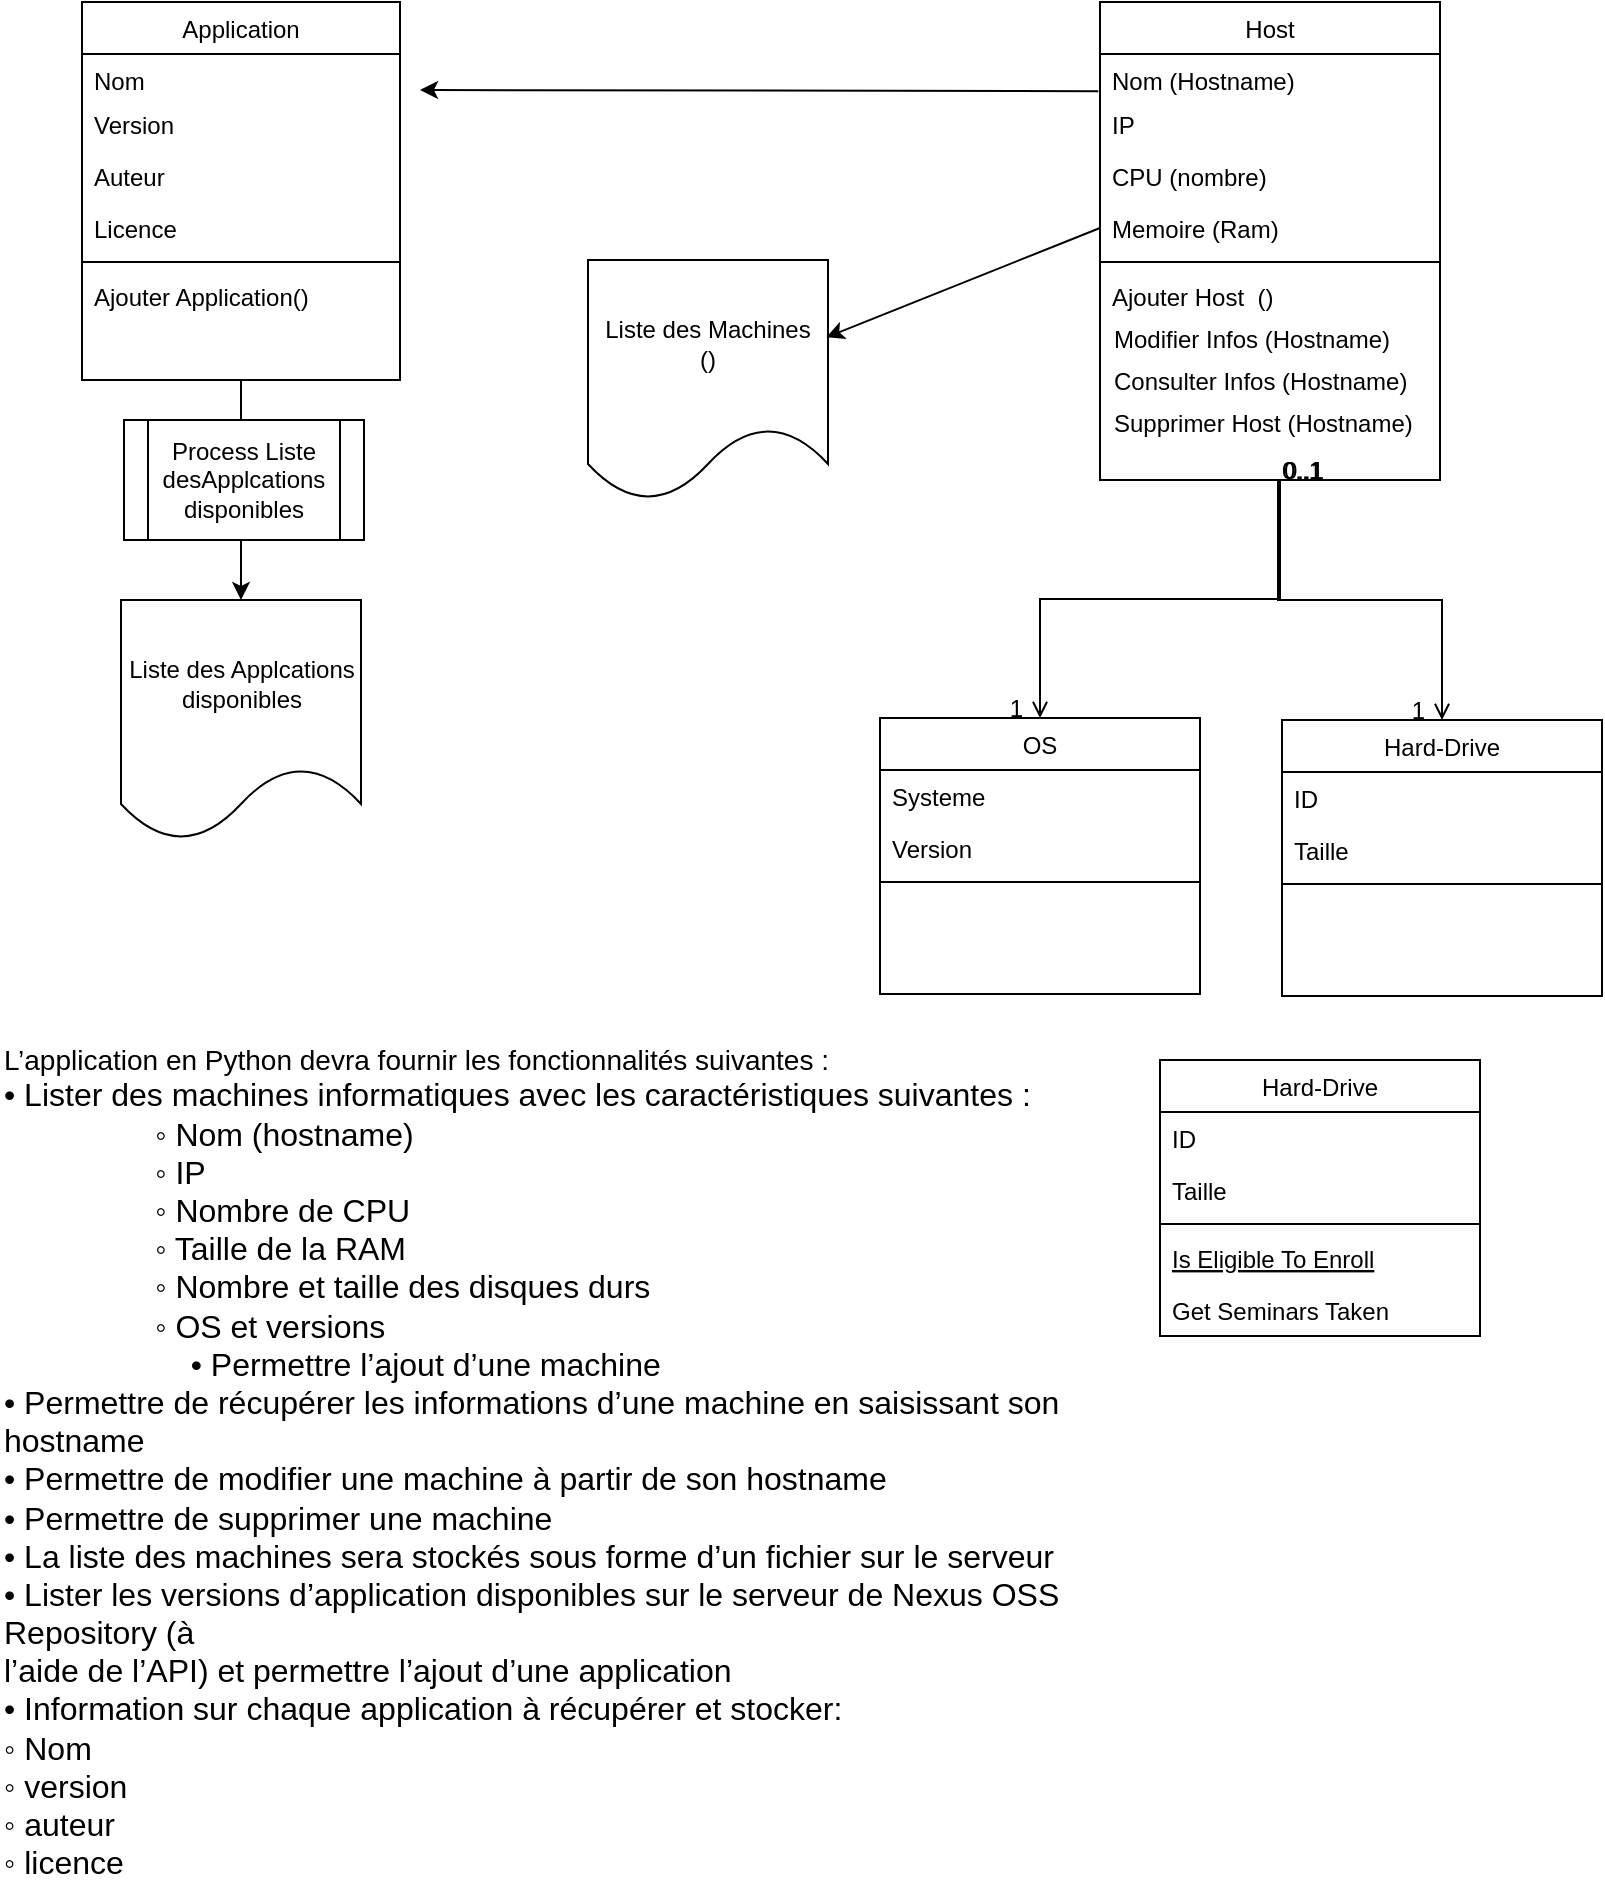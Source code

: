 <mxfile version="14.6.11" type="google"><diagram id="C5RBs43oDa-KdzZeNtuy" name="Page-1"><mxGraphModel dx="1038" dy="580" grid="1" gridSize="10" guides="1" tooltips="1" connect="1" arrows="1" fold="1" page="1" pageScale="1" pageWidth="827" pageHeight="1169" math="0" shadow="0"><root><mxCell id="WIyWlLk6GJQsqaUBKTNV-0"/><mxCell id="WIyWlLk6GJQsqaUBKTNV-1" parent="WIyWlLk6GJQsqaUBKTNV-0"/><mxCell id="zkfFHV4jXpPFQw0GAbJ--17" value="Host" style="swimlane;fontStyle=0;align=center;verticalAlign=top;childLayout=stackLayout;horizontal=1;startSize=26;horizontalStack=0;resizeParent=1;resizeLast=0;collapsible=1;marginBottom=0;rounded=0;shadow=0;strokeWidth=1;" parent="WIyWlLk6GJQsqaUBKTNV-1" vertex="1"><mxGeometry x="550" y="41" width="170" height="239" as="geometry"><mxRectangle x="550" y="140" width="160" height="26" as="alternateBounds"/></mxGeometry></mxCell><mxCell id="zkfFHV4jXpPFQw0GAbJ--18" value="Nom (Hostname)" style="text;align=left;verticalAlign=top;spacingLeft=4;spacingRight=4;overflow=hidden;rotatable=0;points=[[0,0.5],[1,0.5]];portConstraint=eastwest;" parent="zkfFHV4jXpPFQw0GAbJ--17" vertex="1"><mxGeometry y="26" width="170" height="22" as="geometry"/></mxCell><mxCell id="zkfFHV4jXpPFQw0GAbJ--19" value="IP&#10;" style="text;align=left;verticalAlign=top;spacingLeft=4;spacingRight=4;overflow=hidden;rotatable=0;points=[[0,0.5],[1,0.5]];portConstraint=eastwest;rounded=0;shadow=0;html=0;" parent="zkfFHV4jXpPFQw0GAbJ--17" vertex="1"><mxGeometry y="48" width="170" height="26" as="geometry"/></mxCell><mxCell id="zkfFHV4jXpPFQw0GAbJ--20" value="CPU (nombre)&#10;" style="text;align=left;verticalAlign=top;spacingLeft=4;spacingRight=4;overflow=hidden;rotatable=0;points=[[0,0.5],[1,0.5]];portConstraint=eastwest;rounded=0;shadow=0;html=0;" parent="zkfFHV4jXpPFQw0GAbJ--17" vertex="1"><mxGeometry y="74" width="170" height="26" as="geometry"/></mxCell><mxCell id="zkfFHV4jXpPFQw0GAbJ--21" value="Memoire (Ram)" style="text;align=left;verticalAlign=top;spacingLeft=4;spacingRight=4;overflow=hidden;rotatable=0;points=[[0,0.5],[1,0.5]];portConstraint=eastwest;rounded=0;shadow=0;html=0;" parent="zkfFHV4jXpPFQw0GAbJ--17" vertex="1"><mxGeometry y="100" width="170" height="26" as="geometry"/></mxCell><mxCell id="zkfFHV4jXpPFQw0GAbJ--23" value="" style="line;html=1;strokeWidth=1;align=left;verticalAlign=middle;spacingTop=-1;spacingLeft=3;spacingRight=3;rotatable=0;labelPosition=right;points=[];portConstraint=eastwest;" parent="zkfFHV4jXpPFQw0GAbJ--17" vertex="1"><mxGeometry y="126" width="170" height="8" as="geometry"/></mxCell><mxCell id="zkfFHV4jXpPFQw0GAbJ--24" value="Ajouter Host  () " style="text;align=left;verticalAlign=top;spacingLeft=4;spacingRight=4;overflow=hidden;rotatable=0;points=[[0,0.5],[1,0.5]];portConstraint=eastwest;" parent="zkfFHV4jXpPFQw0GAbJ--17" vertex="1"><mxGeometry y="134" width="170" height="26" as="geometry"/></mxCell><mxCell id="u40hxZ3jhCfwVKccXPqG-0" value="Hard-Drive" style="swimlane;fontStyle=0;align=center;verticalAlign=top;childLayout=stackLayout;horizontal=1;startSize=26;horizontalStack=0;resizeParent=1;resizeLast=0;collapsible=1;marginBottom=0;rounded=0;shadow=0;strokeWidth=1;" parent="WIyWlLk6GJQsqaUBKTNV-1" vertex="1"><mxGeometry x="641" y="400" width="160" height="138" as="geometry"><mxRectangle x="130" y="380" width="160" height="26" as="alternateBounds"/></mxGeometry></mxCell><mxCell id="u40hxZ3jhCfwVKccXPqG-1" value="ID" style="text;align=left;verticalAlign=top;spacingLeft=4;spacingRight=4;overflow=hidden;rotatable=0;points=[[0,0.5],[1,0.5]];portConstraint=eastwest;" parent="u40hxZ3jhCfwVKccXPqG-0" vertex="1"><mxGeometry y="26" width="160" height="26" as="geometry"/></mxCell><mxCell id="u40hxZ3jhCfwVKccXPqG-2" value="Taille" style="text;align=left;verticalAlign=top;spacingLeft=4;spacingRight=4;overflow=hidden;rotatable=0;points=[[0,0.5],[1,0.5]];portConstraint=eastwest;rounded=0;shadow=0;html=0;" parent="u40hxZ3jhCfwVKccXPqG-0" vertex="1"><mxGeometry y="52" width="160" height="26" as="geometry"/></mxCell><mxCell id="u40hxZ3jhCfwVKccXPqG-3" value="" style="line;html=1;strokeWidth=1;align=left;verticalAlign=middle;spacingTop=-1;spacingLeft=3;spacingRight=3;rotatable=0;labelPosition=right;points=[];portConstraint=eastwest;" parent="u40hxZ3jhCfwVKccXPqG-0" vertex="1"><mxGeometry y="78" width="160" height="8" as="geometry"/></mxCell><mxCell id="u40hxZ3jhCfwVKccXPqG-6" value="OS" style="swimlane;fontStyle=0;align=center;verticalAlign=top;childLayout=stackLayout;horizontal=1;startSize=26;horizontalStack=0;resizeParent=1;resizeLast=0;collapsible=1;marginBottom=0;rounded=0;shadow=0;strokeWidth=1;" parent="WIyWlLk6GJQsqaUBKTNV-1" vertex="1"><mxGeometry x="440" y="399" width="160" height="138" as="geometry"><mxRectangle x="130" y="380" width="160" height="26" as="alternateBounds"/></mxGeometry></mxCell><mxCell id="u40hxZ3jhCfwVKccXPqG-7" value="Systeme" style="text;align=left;verticalAlign=top;spacingLeft=4;spacingRight=4;overflow=hidden;rotatable=0;points=[[0,0.5],[1,0.5]];portConstraint=eastwest;" parent="u40hxZ3jhCfwVKccXPqG-6" vertex="1"><mxGeometry y="26" width="160" height="26" as="geometry"/></mxCell><mxCell id="u40hxZ3jhCfwVKccXPqG-8" value="Version" style="text;align=left;verticalAlign=top;spacingLeft=4;spacingRight=4;overflow=hidden;rotatable=0;points=[[0,0.5],[1,0.5]];portConstraint=eastwest;rounded=0;shadow=0;html=0;" parent="u40hxZ3jhCfwVKccXPqG-6" vertex="1"><mxGeometry y="52" width="160" height="26" as="geometry"/></mxCell><mxCell id="u40hxZ3jhCfwVKccXPqG-9" value="" style="line;html=1;strokeWidth=1;align=left;verticalAlign=middle;spacingTop=-1;spacingLeft=3;spacingRight=3;rotatable=0;labelPosition=right;points=[];portConstraint=eastwest;" parent="u40hxZ3jhCfwVKccXPqG-6" vertex="1"><mxGeometry y="78" width="160" height="8" as="geometry"/></mxCell><mxCell id="u40hxZ3jhCfwVKccXPqG-12" value="Modifier Infos (Hostname)&#10;" style="text;align=left;verticalAlign=top;spacingLeft=4;spacingRight=4;overflow=hidden;rotatable=0;points=[[0,0.5],[1,0.5]];portConstraint=eastwest;" parent="WIyWlLk6GJQsqaUBKTNV-1" vertex="1"><mxGeometry x="551" y="196" width="170" height="26" as="geometry"/></mxCell><mxCell id="u40hxZ3jhCfwVKccXPqG-13" value="Consulter Infos (Hostname)&#10;&#10;" style="text;align=left;verticalAlign=top;spacingLeft=4;spacingRight=4;overflow=hidden;rotatable=0;points=[[0,0.5],[1,0.5]];portConstraint=eastwest;" parent="WIyWlLk6GJQsqaUBKTNV-1" vertex="1"><mxGeometry x="551" y="217" width="170" height="26" as="geometry"/></mxCell><mxCell id="u40hxZ3jhCfwVKccXPqG-14" value="Supprimer Host (Hostname)" style="text;align=left;verticalAlign=top;spacingLeft=4;spacingRight=4;overflow=hidden;rotatable=0;points=[[0,0.5],[1,0.5]];portConstraint=eastwest;" parent="WIyWlLk6GJQsqaUBKTNV-1" vertex="1"><mxGeometry x="551" y="238" width="170" height="26" as="geometry"/></mxCell><mxCell id="u40hxZ3jhCfwVKccXPqG-26" value="&lt;div&gt;&lt;font style=&quot;font-size: 14px&quot;&gt;L’application en Python devra fournir les fonctionnalités suivantes :&lt;/font&gt;&lt;/div&gt;&lt;div&gt;&lt;font size=&quot;3&quot;&gt;• Lister des machines informatiques avec les caractéristiques suivantes :&lt;/font&gt;&lt;/div&gt;&lt;div&gt;&lt;font size=&quot;3&quot;&gt;&amp;nbsp; &amp;nbsp; &amp;nbsp; &amp;nbsp; &amp;nbsp; &amp;nbsp; &amp;nbsp; &amp;nbsp; &amp;nbsp;◦ Nom (hostname)&lt;/font&gt;&lt;/div&gt;&lt;div&gt;&lt;span style=&quot;font-size: medium&quot;&gt;&amp;nbsp; &amp;nbsp; &amp;nbsp; &amp;nbsp; &amp;nbsp; &amp;nbsp; &amp;nbsp; &amp;nbsp; &amp;nbsp;◦ IP&lt;/span&gt;&lt;/div&gt;&lt;div&gt;&lt;font size=&quot;3&quot;&gt;&amp;nbsp; &amp;nbsp; &amp;nbsp; &amp;nbsp; &amp;nbsp; &amp;nbsp; &amp;nbsp; &amp;nbsp; &amp;nbsp;◦ Nombre de CPU&lt;/font&gt;&lt;/div&gt;&lt;div&gt;&lt;font size=&quot;3&quot;&gt;&amp;nbsp; &amp;nbsp; &amp;nbsp; &amp;nbsp; &amp;nbsp; &amp;nbsp; &amp;nbsp; &amp;nbsp; &amp;nbsp;◦ Taille de la RAM&lt;/font&gt;&lt;/div&gt;&lt;div&gt;&lt;font size=&quot;3&quot;&gt;&amp;nbsp; &amp;nbsp; &amp;nbsp; &amp;nbsp; &amp;nbsp; &amp;nbsp; &amp;nbsp; &amp;nbsp; &amp;nbsp;◦ Nombre et taille des disques durs&lt;/font&gt;&lt;/div&gt;&lt;div&gt;&lt;font size=&quot;3&quot;&gt;&amp;nbsp; &amp;nbsp; &amp;nbsp; &amp;nbsp; &amp;nbsp; &amp;nbsp; &amp;nbsp; &amp;nbsp; &amp;nbsp;◦ OS et versions&lt;/font&gt;&lt;/div&gt;&lt;div&gt;&lt;span style=&quot;font-size: medium&quot;&gt;&amp;nbsp; &amp;nbsp; &amp;nbsp; &amp;nbsp; &amp;nbsp; &amp;nbsp; &amp;nbsp; &amp;nbsp; &amp;nbsp; &amp;nbsp; &amp;nbsp;• Permettre l’ajout d’une machine&lt;/span&gt;&lt;/div&gt;&lt;div&gt;&lt;font size=&quot;3&quot;&gt;• Permettre de récupérer les informations d’une machine en saisissant son hostname&lt;/font&gt;&lt;/div&gt;&lt;div&gt;&lt;font size=&quot;3&quot;&gt;• Permettre de modifier une machine à partir de son hostname&lt;/font&gt;&lt;/div&gt;&lt;div&gt;&lt;font size=&quot;3&quot;&gt;• Permettre de supprimer une machine&lt;/font&gt;&lt;/div&gt;&lt;div&gt;&lt;font size=&quot;3&quot;&gt;• La liste des machines sera stockés sous forme d’un fichier sur le serveur&lt;/font&gt;&lt;/div&gt;&lt;div&gt;&lt;font size=&quot;3&quot;&gt;• Lister les versions d’application disponibles sur le serveur de Nexus OSS Repository (à&lt;/font&gt;&lt;/div&gt;&lt;div&gt;&lt;font size=&quot;3&quot;&gt;l’aide de l’API) et permettre l’ajout d’une application&lt;/font&gt;&lt;/div&gt;&lt;div&gt;&lt;font size=&quot;3&quot;&gt;• Information sur chaque application à récupérer et stocker:&lt;/font&gt;&lt;/div&gt;&lt;div&gt;&lt;font size=&quot;3&quot;&gt;◦ Nom&lt;/font&gt;&lt;/div&gt;&lt;div&gt;&lt;font size=&quot;3&quot;&gt;◦ version&lt;/font&gt;&lt;/div&gt;&lt;div&gt;&lt;font size=&quot;3&quot;&gt;◦ auteur&lt;/font&gt;&lt;/div&gt;&lt;div&gt;&lt;font size=&quot;3&quot;&gt;◦ licence&lt;/font&gt;&lt;/div&gt;" style="text;html=1;strokeColor=none;fillColor=none;align=left;verticalAlign=middle;whiteSpace=wrap;rounded=0;" parent="WIyWlLk6GJQsqaUBKTNV-1" vertex="1"><mxGeometry y="556" width="550" height="430" as="geometry"/></mxCell><mxCell id="u40hxZ3jhCfwVKccXPqG-27" value="Hard-Drive" style="swimlane;fontStyle=0;align=center;verticalAlign=top;childLayout=stackLayout;horizontal=1;startSize=26;horizontalStack=0;resizeParent=1;resizeLast=0;collapsible=1;marginBottom=0;rounded=0;shadow=0;strokeWidth=1;" parent="WIyWlLk6GJQsqaUBKTNV-1" vertex="1"><mxGeometry x="580" y="570" width="160" height="138" as="geometry"><mxRectangle x="130" y="380" width="160" height="26" as="alternateBounds"/></mxGeometry></mxCell><mxCell id="u40hxZ3jhCfwVKccXPqG-28" value="ID" style="text;align=left;verticalAlign=top;spacingLeft=4;spacingRight=4;overflow=hidden;rotatable=0;points=[[0,0.5],[1,0.5]];portConstraint=eastwest;" parent="u40hxZ3jhCfwVKccXPqG-27" vertex="1"><mxGeometry y="26" width="160" height="26" as="geometry"/></mxCell><mxCell id="u40hxZ3jhCfwVKccXPqG-29" value="Taille" style="text;align=left;verticalAlign=top;spacingLeft=4;spacingRight=4;overflow=hidden;rotatable=0;points=[[0,0.5],[1,0.5]];portConstraint=eastwest;rounded=0;shadow=0;html=0;" parent="u40hxZ3jhCfwVKccXPqG-27" vertex="1"><mxGeometry y="52" width="160" height="26" as="geometry"/></mxCell><mxCell id="u40hxZ3jhCfwVKccXPqG-30" value="" style="line;html=1;strokeWidth=1;align=left;verticalAlign=middle;spacingTop=-1;spacingLeft=3;spacingRight=3;rotatable=0;labelPosition=right;points=[];portConstraint=eastwest;" parent="u40hxZ3jhCfwVKccXPqG-27" vertex="1"><mxGeometry y="78" width="160" height="8" as="geometry"/></mxCell><mxCell id="u40hxZ3jhCfwVKccXPqG-31" value="Is Eligible To Enroll" style="text;align=left;verticalAlign=top;spacingLeft=4;spacingRight=4;overflow=hidden;rotatable=0;points=[[0,0.5],[1,0.5]];portConstraint=eastwest;fontStyle=4" parent="u40hxZ3jhCfwVKccXPqG-27" vertex="1"><mxGeometry y="86" width="160" height="26" as="geometry"/></mxCell><mxCell id="u40hxZ3jhCfwVKccXPqG-32" value="Get Seminars Taken" style="text;align=left;verticalAlign=top;spacingLeft=4;spacingRight=4;overflow=hidden;rotatable=0;points=[[0,0.5],[1,0.5]];portConstraint=eastwest;" parent="u40hxZ3jhCfwVKccXPqG-27" vertex="1"><mxGeometry y="112" width="160" height="26" as="geometry"/></mxCell><mxCell id="7RXoFPOAR_wE_WqXzjXH-6" value="" style="edgeStyle=orthogonalEdgeStyle;rounded=0;orthogonalLoop=1;jettySize=auto;html=1;" edge="1" parent="WIyWlLk6GJQsqaUBKTNV-1" source="u40hxZ3jhCfwVKccXPqG-36" target="7RXoFPOAR_wE_WqXzjXH-4"><mxGeometry relative="1" as="geometry"/></mxCell><mxCell id="u40hxZ3jhCfwVKccXPqG-36" value="Application" style="swimlane;fontStyle=0;align=center;verticalAlign=top;childLayout=stackLayout;horizontal=1;startSize=26;horizontalStack=0;resizeParent=1;resizeLast=0;collapsible=1;marginBottom=0;rounded=0;shadow=0;strokeWidth=1;" parent="WIyWlLk6GJQsqaUBKTNV-1" vertex="1"><mxGeometry x="41" y="41" width="159" height="189" as="geometry"><mxRectangle x="550" y="140" width="160" height="26" as="alternateBounds"/></mxGeometry></mxCell><mxCell id="u40hxZ3jhCfwVKccXPqG-37" value="Nom" style="text;align=left;verticalAlign=top;spacingLeft=4;spacingRight=4;overflow=hidden;rotatable=0;points=[[0,0.5],[1,0.5]];portConstraint=eastwest;" parent="u40hxZ3jhCfwVKccXPqG-36" vertex="1"><mxGeometry y="26" width="159" height="22" as="geometry"/></mxCell><mxCell id="u40hxZ3jhCfwVKccXPqG-38" value="Version" style="text;align=left;verticalAlign=top;spacingLeft=4;spacingRight=4;overflow=hidden;rotatable=0;points=[[0,0.5],[1,0.5]];portConstraint=eastwest;rounded=0;shadow=0;html=0;" parent="u40hxZ3jhCfwVKccXPqG-36" vertex="1"><mxGeometry y="48" width="159" height="26" as="geometry"/></mxCell><mxCell id="u40hxZ3jhCfwVKccXPqG-39" value="Auteur&#10;" style="text;align=left;verticalAlign=top;spacingLeft=4;spacingRight=4;overflow=hidden;rotatable=0;points=[[0,0.5],[1,0.5]];portConstraint=eastwest;rounded=0;shadow=0;html=0;" parent="u40hxZ3jhCfwVKccXPqG-36" vertex="1"><mxGeometry y="74" width="159" height="26" as="geometry"/></mxCell><mxCell id="u40hxZ3jhCfwVKccXPqG-40" value="Licence&#10;" style="text;align=left;verticalAlign=top;spacingLeft=4;spacingRight=4;overflow=hidden;rotatable=0;points=[[0,0.5],[1,0.5]];portConstraint=eastwest;rounded=0;shadow=0;html=0;" parent="u40hxZ3jhCfwVKccXPqG-36" vertex="1"><mxGeometry y="100" width="159" height="26" as="geometry"/></mxCell><mxCell id="u40hxZ3jhCfwVKccXPqG-41" value="" style="line;html=1;strokeWidth=1;align=left;verticalAlign=middle;spacingTop=-1;spacingLeft=3;spacingRight=3;rotatable=0;labelPosition=right;points=[];portConstraint=eastwest;" parent="u40hxZ3jhCfwVKccXPqG-36" vertex="1"><mxGeometry y="126" width="159" height="8" as="geometry"/></mxCell><mxCell id="u40hxZ3jhCfwVKccXPqG-42" value="Ajouter Application()" style="text;align=left;verticalAlign=top;spacingLeft=4;spacingRight=4;overflow=hidden;rotatable=0;points=[[0,0.5],[1,0.5]];portConstraint=eastwest;" parent="u40hxZ3jhCfwVKccXPqG-36" vertex="1"><mxGeometry y="134" width="159" height="26" as="geometry"/></mxCell><mxCell id="u40hxZ3jhCfwVKccXPqG-45" value="" style="endArrow=open;shadow=0;strokeWidth=1;rounded=0;endFill=1;edgeStyle=elbowEdgeStyle;elbow=vertical;exitX=0.5;exitY=1;exitDx=0;exitDy=0;entryX=0.5;entryY=0;entryDx=0;entryDy=0;" parent="WIyWlLk6GJQsqaUBKTNV-1" target="u40hxZ3jhCfwVKccXPqG-0" edge="1"><mxGeometry x="0.5" y="41" relative="1" as="geometry"><mxPoint x="639" y="280" as="sourcePoint"/><mxPoint x="744" y="360" as="targetPoint"/><mxPoint x="-40" y="32" as="offset"/></mxGeometry></mxCell><mxCell id="u40hxZ3jhCfwVKccXPqG-46" value="0..1" style="resizable=0;align=left;verticalAlign=bottom;labelBackgroundColor=none;fontSize=12;" parent="u40hxZ3jhCfwVKccXPqG-45" connectable="0" vertex="1"><mxGeometry x="-1" relative="1" as="geometry"><mxPoint y="4" as="offset"/></mxGeometry></mxCell><mxCell id="u40hxZ3jhCfwVKccXPqG-47" value="1" style="resizable=0;align=right;verticalAlign=bottom;labelBackgroundColor=none;fontSize=12;" parent="u40hxZ3jhCfwVKccXPqG-45" connectable="0" vertex="1"><mxGeometry x="1" relative="1" as="geometry"><mxPoint x="-7" y="4" as="offset"/></mxGeometry></mxCell><mxCell id="u40hxZ3jhCfwVKccXPqG-48" value="" style="endArrow=open;shadow=0;strokeWidth=1;rounded=0;endFill=1;edgeStyle=elbowEdgeStyle;elbow=vertical;" parent="WIyWlLk6GJQsqaUBKTNV-1" target="u40hxZ3jhCfwVKccXPqG-6" edge="1"><mxGeometry x="0.5" y="41" relative="1" as="geometry"><mxPoint x="640" y="280" as="sourcePoint"/><mxPoint x="540" y="390" as="targetPoint"/><mxPoint x="-40" y="32" as="offset"/></mxGeometry></mxCell><mxCell id="u40hxZ3jhCfwVKccXPqG-49" value="0..1" style="resizable=0;align=left;verticalAlign=bottom;labelBackgroundColor=none;fontSize=12;" parent="u40hxZ3jhCfwVKccXPqG-48" connectable="0" vertex="1"><mxGeometry x="-1" relative="1" as="geometry"><mxPoint y="4" as="offset"/></mxGeometry></mxCell><mxCell id="u40hxZ3jhCfwVKccXPqG-50" value="1" style="resizable=0;align=right;verticalAlign=bottom;labelBackgroundColor=none;fontSize=12;" parent="u40hxZ3jhCfwVKccXPqG-48" connectable="0" vertex="1"><mxGeometry x="1" relative="1" as="geometry"><mxPoint x="-7" y="4" as="offset"/></mxGeometry></mxCell><mxCell id="u40hxZ3jhCfwVKccXPqG-51" value="" style="endArrow=classic;html=1;exitX=-0.005;exitY=-0.131;exitDx=0;exitDy=0;exitPerimeter=0;" parent="WIyWlLk6GJQsqaUBKTNV-1" source="zkfFHV4jXpPFQw0GAbJ--19" edge="1"><mxGeometry width="50" height="50" relative="1" as="geometry"><mxPoint x="380" y="280" as="sourcePoint"/><mxPoint x="210" y="85" as="targetPoint"/></mxGeometry></mxCell><mxCell id="7RXoFPOAR_wE_WqXzjXH-1" value="Liste des Machines&lt;br&gt;()" style="shape=document;whiteSpace=wrap;html=1;boundedLbl=1;" vertex="1" parent="WIyWlLk6GJQsqaUBKTNV-1"><mxGeometry x="294" y="170" width="120" height="120" as="geometry"/></mxCell><mxCell id="7RXoFPOAR_wE_WqXzjXH-3" value="Process Liste desApplcations disponibles" style="shape=process;whiteSpace=wrap;html=1;backgroundOutline=1;" vertex="1" parent="WIyWlLk6GJQsqaUBKTNV-1"><mxGeometry x="62" y="250" width="120" height="60" as="geometry"/></mxCell><mxCell id="7RXoFPOAR_wE_WqXzjXH-4" value="Liste des Applcations disponibles" style="shape=document;whiteSpace=wrap;html=1;boundedLbl=1;" vertex="1" parent="WIyWlLk6GJQsqaUBKTNV-1"><mxGeometry x="60.5" y="340" width="120" height="120" as="geometry"/></mxCell><mxCell id="7RXoFPOAR_wE_WqXzjXH-8" value="" style="endArrow=classic;html=1;exitX=0;exitY=0.5;exitDx=0;exitDy=0;entryX=0.993;entryY=0.322;entryDx=0;entryDy=0;entryPerimeter=0;" edge="1" parent="WIyWlLk6GJQsqaUBKTNV-1" source="zkfFHV4jXpPFQw0GAbJ--21" target="7RXoFPOAR_wE_WqXzjXH-1"><mxGeometry width="50" height="50" relative="1" as="geometry"><mxPoint x="390" y="300" as="sourcePoint"/><mxPoint x="440" y="250" as="targetPoint"/></mxGeometry></mxCell></root></mxGraphModel></diagram></mxfile>